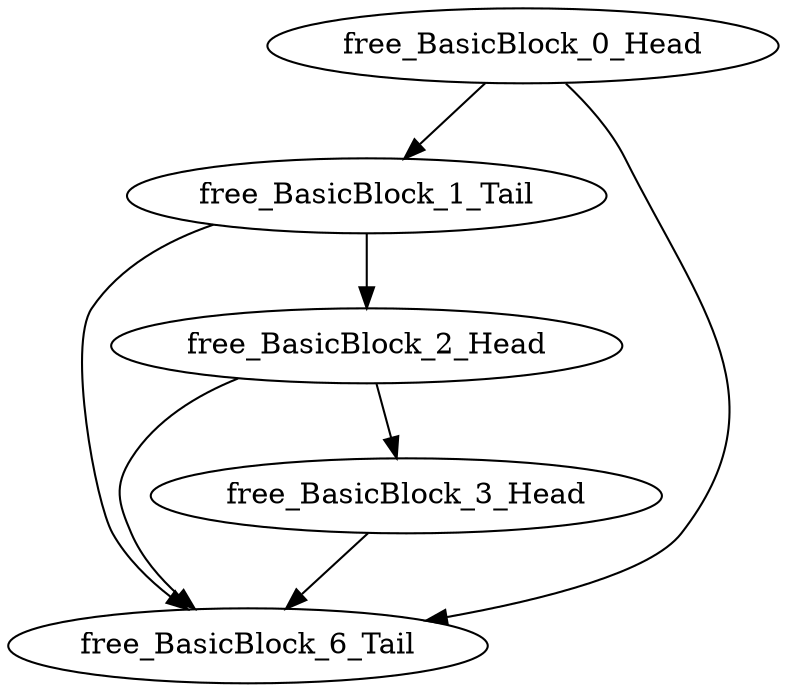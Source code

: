 digraph G {
    "free_BasicBlock_0_Head" -> "free_BasicBlock_1_Tail"
    "free_BasicBlock_0_Head" -> "free_BasicBlock_6_Tail"
    "free_BasicBlock_3_Head" -> "free_BasicBlock_6_Tail"
    "free_BasicBlock_1_Tail" -> "free_BasicBlock_6_Tail"
    "free_BasicBlock_1_Tail" -> "free_BasicBlock_2_Head"
    "free_BasicBlock_2_Head" -> "free_BasicBlock_3_Head"
    "free_BasicBlock_2_Head" -> "free_BasicBlock_6_Tail"
}
